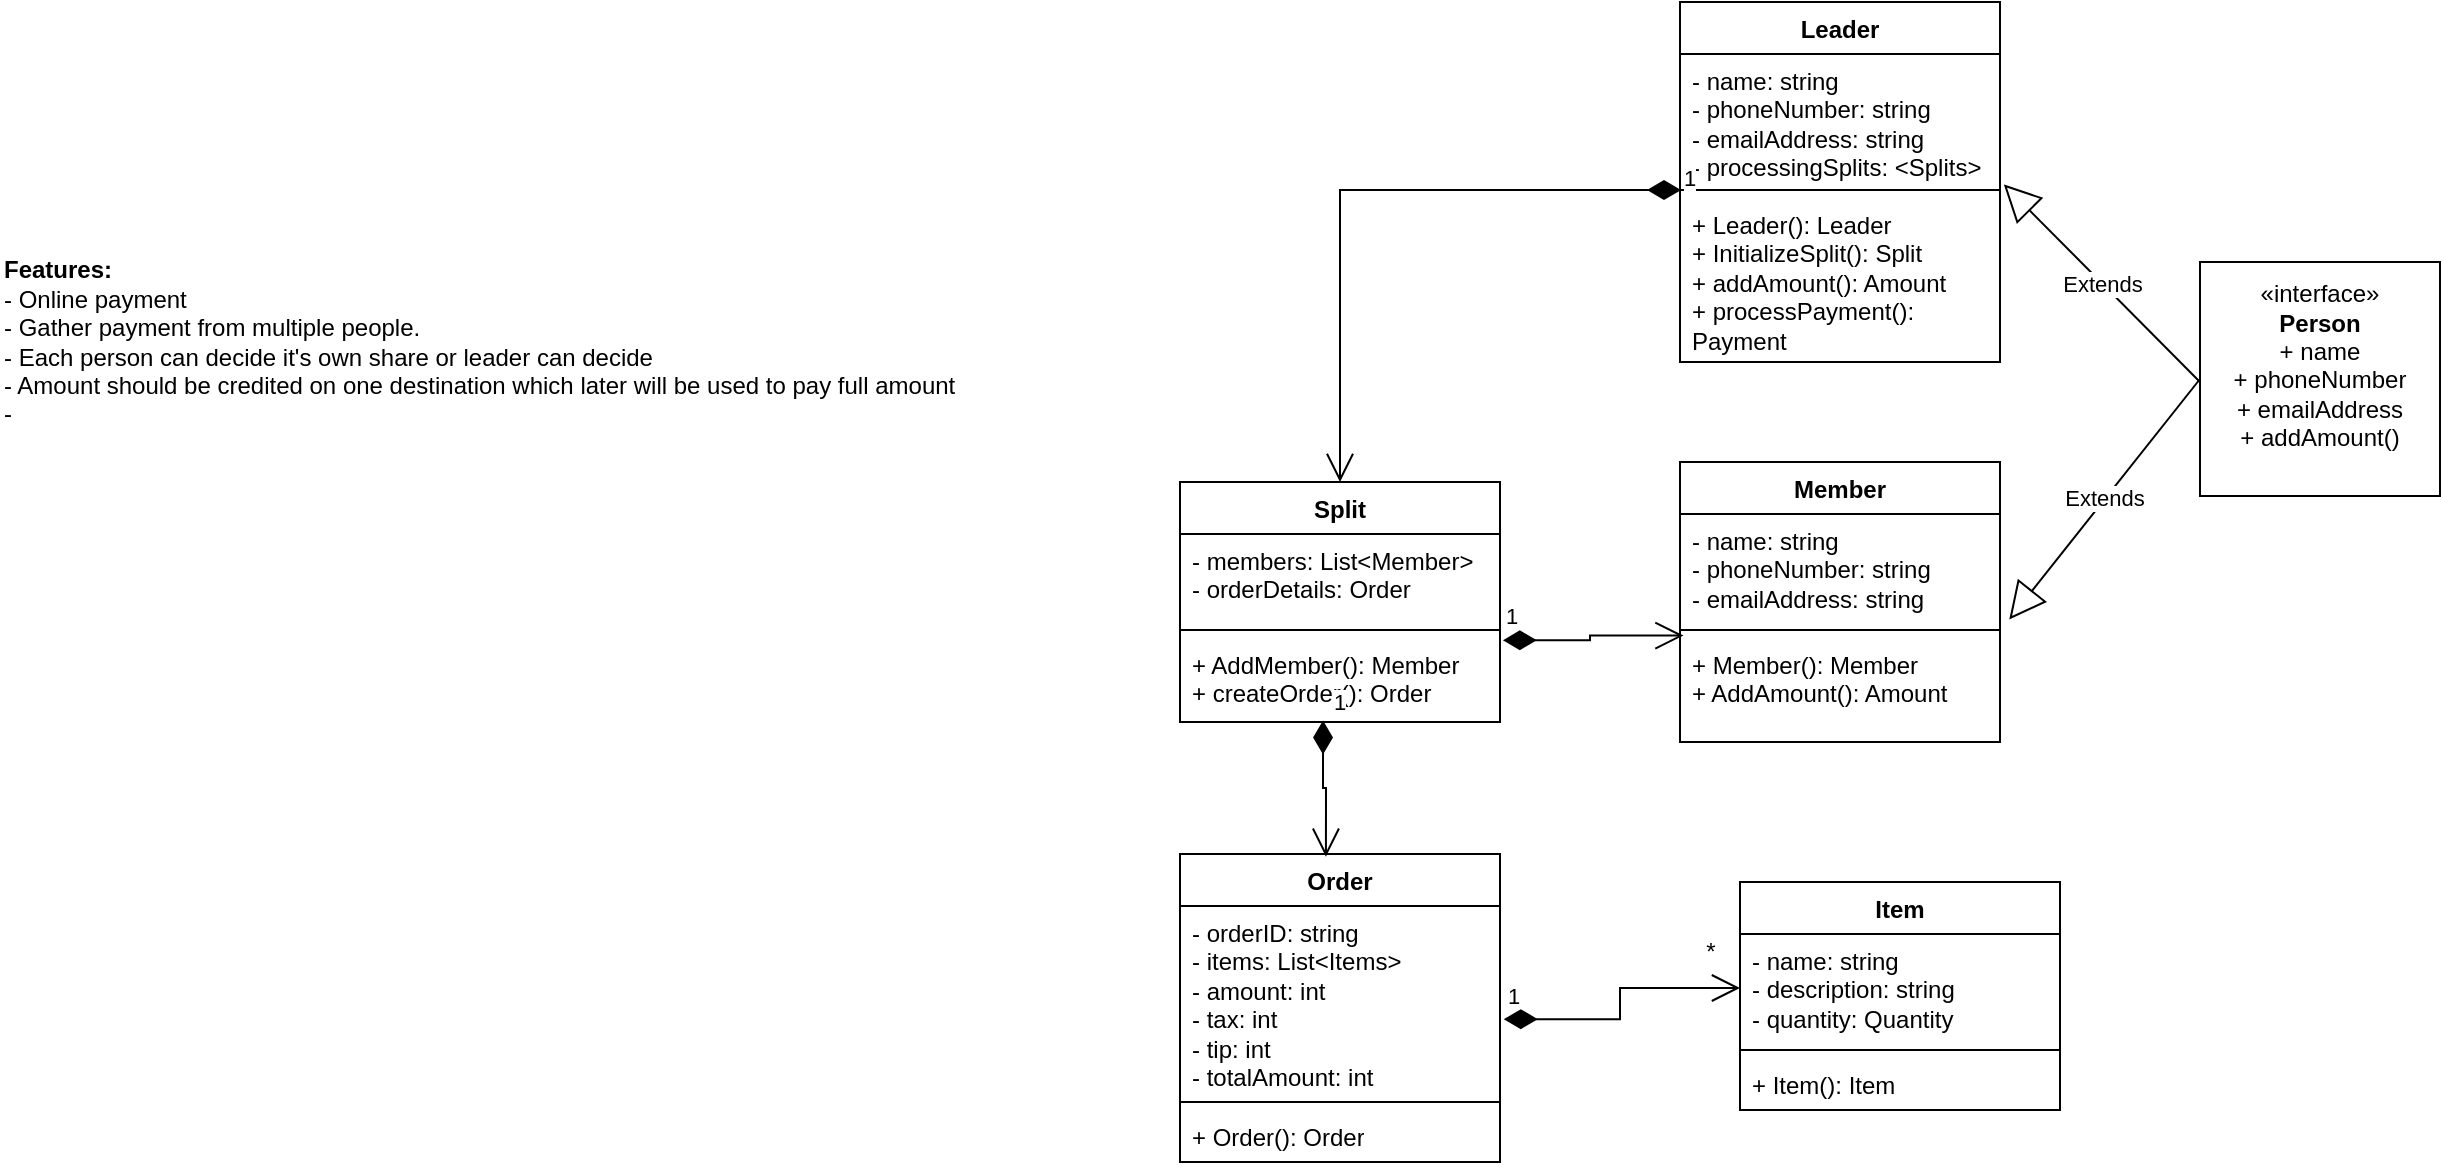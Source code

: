<mxfile version="24.4.13" type="github">
  <diagram id="C5RBs43oDa-KdzZeNtuy" name="Page-1">
    <mxGraphModel dx="1134" dy="1758" grid="1" gridSize="10" guides="1" tooltips="1" connect="1" arrows="1" fold="1" page="1" pageScale="1" pageWidth="827" pageHeight="1169" math="0" shadow="0">
      <root>
        <mxCell id="WIyWlLk6GJQsqaUBKTNV-0" />
        <mxCell id="WIyWlLk6GJQsqaUBKTNV-1" parent="WIyWlLk6GJQsqaUBKTNV-0" />
        <mxCell id="Jd12Q7ok_SYUPN8lM--g-0" value="&lt;b&gt;Features:&lt;/b&gt;&lt;div&gt;- Online payment&lt;/div&gt;&lt;div&gt;- Gather payment from multiple people.&lt;/div&gt;&lt;div&gt;- Each person can decide it&#39;s own share or leader can decide&lt;/div&gt;&lt;div&gt;- Amount should be credited on one destination which later will be used to pay full amount&lt;/div&gt;&lt;div&gt;-&amp;nbsp;&lt;/div&gt;" style="text;html=1;align=left;verticalAlign=middle;resizable=0;points=[];autosize=1;strokeColor=none;fillColor=none;" vertex="1" parent="WIyWlLk6GJQsqaUBKTNV-1">
          <mxGeometry y="-10" width="500" height="100" as="geometry" />
        </mxCell>
        <mxCell id="Jd12Q7ok_SYUPN8lM--g-1" value="«interface»&lt;br&gt;&lt;b&gt;Person&lt;/b&gt;&lt;div&gt;+&lt;b&gt;&amp;nbsp;&lt;/b&gt;name&lt;/div&gt;&lt;div&gt;+ phoneNumber&lt;/div&gt;&lt;div&gt;+ emailAddress&lt;/div&gt;&lt;div&gt;+ addAmount()&lt;/div&gt;&lt;div&gt;&lt;br&gt;&lt;/div&gt;" style="html=1;whiteSpace=wrap;" vertex="1" parent="WIyWlLk6GJQsqaUBKTNV-1">
          <mxGeometry x="1100" width="120" height="117" as="geometry" />
        </mxCell>
        <mxCell id="Jd12Q7ok_SYUPN8lM--g-9" value="Leader" style="swimlane;fontStyle=1;align=center;verticalAlign=top;childLayout=stackLayout;horizontal=1;startSize=26;horizontalStack=0;resizeParent=1;resizeParentMax=0;resizeLast=0;collapsible=1;marginBottom=0;whiteSpace=wrap;html=1;" vertex="1" parent="WIyWlLk6GJQsqaUBKTNV-1">
          <mxGeometry x="840" y="-130" width="160" height="180" as="geometry" />
        </mxCell>
        <mxCell id="Jd12Q7ok_SYUPN8lM--g-10" value="- name: string&lt;div&gt;- phoneNumber: string&lt;/div&gt;&lt;div&gt;- emailAddress: string&lt;/div&gt;&lt;div&gt;- processingSplits: &amp;lt;Splits&amp;gt;&lt;/div&gt;&lt;div&gt;&lt;br&gt;&lt;/div&gt;&lt;div&gt;&lt;br&gt;&lt;/div&gt;" style="text;strokeColor=none;fillColor=none;align=left;verticalAlign=top;spacingLeft=4;spacingRight=4;overflow=hidden;rotatable=0;points=[[0,0.5],[1,0.5]];portConstraint=eastwest;whiteSpace=wrap;html=1;" vertex="1" parent="Jd12Q7ok_SYUPN8lM--g-9">
          <mxGeometry y="26" width="160" height="64" as="geometry" />
        </mxCell>
        <mxCell id="Jd12Q7ok_SYUPN8lM--g-11" value="" style="line;strokeWidth=1;fillColor=none;align=left;verticalAlign=middle;spacingTop=-1;spacingLeft=3;spacingRight=3;rotatable=0;labelPosition=right;points=[];portConstraint=eastwest;strokeColor=inherit;" vertex="1" parent="Jd12Q7ok_SYUPN8lM--g-9">
          <mxGeometry y="90" width="160" height="8" as="geometry" />
        </mxCell>
        <mxCell id="Jd12Q7ok_SYUPN8lM--g-12" value="+ Leader(): Leader&lt;div&gt;+ InitializeSplit(): Split&lt;/div&gt;&lt;div&gt;&lt;span style=&quot;background-color: initial;&quot;&gt;+ addAmount(): Amount&lt;/span&gt;&lt;/div&gt;&lt;div&gt;&lt;span style=&quot;background-color: initial;&quot;&gt;+ processPayment(): Payment&lt;/span&gt;&lt;br&gt;&lt;/div&gt;&lt;div&gt;&lt;br&gt;&lt;/div&gt;" style="text;strokeColor=none;fillColor=none;align=left;verticalAlign=top;spacingLeft=4;spacingRight=4;overflow=hidden;rotatable=0;points=[[0,0.5],[1,0.5]];portConstraint=eastwest;whiteSpace=wrap;html=1;" vertex="1" parent="Jd12Q7ok_SYUPN8lM--g-9">
          <mxGeometry y="98" width="160" height="82" as="geometry" />
        </mxCell>
        <mxCell id="Jd12Q7ok_SYUPN8lM--g-13" value="Member" style="swimlane;fontStyle=1;align=center;verticalAlign=top;childLayout=stackLayout;horizontal=1;startSize=26;horizontalStack=0;resizeParent=1;resizeParentMax=0;resizeLast=0;collapsible=1;marginBottom=0;whiteSpace=wrap;html=1;" vertex="1" parent="WIyWlLk6GJQsqaUBKTNV-1">
          <mxGeometry x="840" y="100" width="160" height="140" as="geometry" />
        </mxCell>
        <mxCell id="Jd12Q7ok_SYUPN8lM--g-14" value="- name: string&lt;div&gt;- phoneNumber: string&lt;/div&gt;&lt;div&gt;- emailAddress: string&lt;/div&gt;&lt;div&gt;&lt;br&gt;&lt;/div&gt;" style="text;strokeColor=none;fillColor=none;align=left;verticalAlign=top;spacingLeft=4;spacingRight=4;overflow=hidden;rotatable=0;points=[[0,0.5],[1,0.5]];portConstraint=eastwest;whiteSpace=wrap;html=1;" vertex="1" parent="Jd12Q7ok_SYUPN8lM--g-13">
          <mxGeometry y="26" width="160" height="54" as="geometry" />
        </mxCell>
        <mxCell id="Jd12Q7ok_SYUPN8lM--g-15" value="" style="line;strokeWidth=1;fillColor=none;align=left;verticalAlign=middle;spacingTop=-1;spacingLeft=3;spacingRight=3;rotatable=0;labelPosition=right;points=[];portConstraint=eastwest;strokeColor=inherit;" vertex="1" parent="Jd12Q7ok_SYUPN8lM--g-13">
          <mxGeometry y="80" width="160" height="8" as="geometry" />
        </mxCell>
        <mxCell id="Jd12Q7ok_SYUPN8lM--g-16" value="+ Member(): Member&lt;div&gt;+ AddAmount(): Amount&lt;br&gt;&lt;/div&gt;" style="text;strokeColor=none;fillColor=none;align=left;verticalAlign=top;spacingLeft=4;spacingRight=4;overflow=hidden;rotatable=0;points=[[0,0.5],[1,0.5]];portConstraint=eastwest;whiteSpace=wrap;html=1;" vertex="1" parent="Jd12Q7ok_SYUPN8lM--g-13">
          <mxGeometry y="88" width="160" height="52" as="geometry" />
        </mxCell>
        <mxCell id="Jd12Q7ok_SYUPN8lM--g-17" value="Order" style="swimlane;fontStyle=1;align=center;verticalAlign=top;childLayout=stackLayout;horizontal=1;startSize=26;horizontalStack=0;resizeParent=1;resizeParentMax=0;resizeLast=0;collapsible=1;marginBottom=0;whiteSpace=wrap;html=1;" vertex="1" parent="WIyWlLk6GJQsqaUBKTNV-1">
          <mxGeometry x="590" y="296" width="160" height="154" as="geometry" />
        </mxCell>
        <mxCell id="Jd12Q7ok_SYUPN8lM--g-18" value="- orderID: string&lt;div&gt;- items: List&amp;lt;Items&amp;gt;&lt;/div&gt;&lt;div&gt;- amount: int&lt;/div&gt;&lt;div&gt;- tax: int&lt;/div&gt;&lt;div&gt;- tip: int&lt;/div&gt;&lt;div&gt;- totalAmount: int&lt;/div&gt;" style="text;strokeColor=none;fillColor=none;align=left;verticalAlign=top;spacingLeft=4;spacingRight=4;overflow=hidden;rotatable=0;points=[[0,0.5],[1,0.5]];portConstraint=eastwest;whiteSpace=wrap;html=1;" vertex="1" parent="Jd12Q7ok_SYUPN8lM--g-17">
          <mxGeometry y="26" width="160" height="94" as="geometry" />
        </mxCell>
        <mxCell id="Jd12Q7ok_SYUPN8lM--g-19" value="" style="line;strokeWidth=1;fillColor=none;align=left;verticalAlign=middle;spacingTop=-1;spacingLeft=3;spacingRight=3;rotatable=0;labelPosition=right;points=[];portConstraint=eastwest;strokeColor=inherit;" vertex="1" parent="Jd12Q7ok_SYUPN8lM--g-17">
          <mxGeometry y="120" width="160" height="8" as="geometry" />
        </mxCell>
        <mxCell id="Jd12Q7ok_SYUPN8lM--g-20" value="+ Order(): Order" style="text;strokeColor=none;fillColor=none;align=left;verticalAlign=top;spacingLeft=4;spacingRight=4;overflow=hidden;rotatable=0;points=[[0,0.5],[1,0.5]];portConstraint=eastwest;whiteSpace=wrap;html=1;" vertex="1" parent="Jd12Q7ok_SYUPN8lM--g-17">
          <mxGeometry y="128" width="160" height="26" as="geometry" />
        </mxCell>
        <mxCell id="Jd12Q7ok_SYUPN8lM--g-21" value="Item" style="swimlane;fontStyle=1;align=center;verticalAlign=top;childLayout=stackLayout;horizontal=1;startSize=26;horizontalStack=0;resizeParent=1;resizeParentMax=0;resizeLast=0;collapsible=1;marginBottom=0;whiteSpace=wrap;html=1;" vertex="1" parent="WIyWlLk6GJQsqaUBKTNV-1">
          <mxGeometry x="870" y="310" width="160" height="114" as="geometry" />
        </mxCell>
        <mxCell id="Jd12Q7ok_SYUPN8lM--g-22" value="- name: string&lt;div&gt;- description: string&lt;/div&gt;&lt;div&gt;- quantity: Quantity&lt;/div&gt;&lt;div&gt;-&amp;nbsp;&lt;/div&gt;" style="text;strokeColor=none;fillColor=none;align=left;verticalAlign=top;spacingLeft=4;spacingRight=4;overflow=hidden;rotatable=0;points=[[0,0.5],[1,0.5]];portConstraint=eastwest;whiteSpace=wrap;html=1;" vertex="1" parent="Jd12Q7ok_SYUPN8lM--g-21">
          <mxGeometry y="26" width="160" height="54" as="geometry" />
        </mxCell>
        <mxCell id="Jd12Q7ok_SYUPN8lM--g-23" value="" style="line;strokeWidth=1;fillColor=none;align=left;verticalAlign=middle;spacingTop=-1;spacingLeft=3;spacingRight=3;rotatable=0;labelPosition=right;points=[];portConstraint=eastwest;strokeColor=inherit;" vertex="1" parent="Jd12Q7ok_SYUPN8lM--g-21">
          <mxGeometry y="80" width="160" height="8" as="geometry" />
        </mxCell>
        <mxCell id="Jd12Q7ok_SYUPN8lM--g-24" value="+ Item(): Item" style="text;strokeColor=none;fillColor=none;align=left;verticalAlign=top;spacingLeft=4;spacingRight=4;overflow=hidden;rotatable=0;points=[[0,0.5],[1,0.5]];portConstraint=eastwest;whiteSpace=wrap;html=1;" vertex="1" parent="Jd12Q7ok_SYUPN8lM--g-21">
          <mxGeometry y="88" width="160" height="26" as="geometry" />
        </mxCell>
        <mxCell id="Jd12Q7ok_SYUPN8lM--g-29" value="Split" style="swimlane;fontStyle=1;align=center;verticalAlign=top;childLayout=stackLayout;horizontal=1;startSize=26;horizontalStack=0;resizeParent=1;resizeParentMax=0;resizeLast=0;collapsible=1;marginBottom=0;whiteSpace=wrap;html=1;" vertex="1" parent="WIyWlLk6GJQsqaUBKTNV-1">
          <mxGeometry x="590" y="110" width="160" height="120" as="geometry" />
        </mxCell>
        <mxCell id="Jd12Q7ok_SYUPN8lM--g-30" value="&lt;div&gt;&lt;span style=&quot;background-color: initial;&quot;&gt;- members: List&amp;lt;Member&amp;gt;&lt;/span&gt;&lt;/div&gt;&lt;div&gt;&lt;span style=&quot;background-color: initial;&quot;&gt;- orderDetails: Order&lt;/span&gt;&lt;/div&gt;" style="text;strokeColor=none;fillColor=none;align=left;verticalAlign=top;spacingLeft=4;spacingRight=4;overflow=hidden;rotatable=0;points=[[0,0.5],[1,0.5]];portConstraint=eastwest;whiteSpace=wrap;html=1;" vertex="1" parent="Jd12Q7ok_SYUPN8lM--g-29">
          <mxGeometry y="26" width="160" height="44" as="geometry" />
        </mxCell>
        <mxCell id="Jd12Q7ok_SYUPN8lM--g-31" value="" style="line;strokeWidth=1;fillColor=none;align=left;verticalAlign=middle;spacingTop=-1;spacingLeft=3;spacingRight=3;rotatable=0;labelPosition=right;points=[];portConstraint=eastwest;strokeColor=inherit;" vertex="1" parent="Jd12Q7ok_SYUPN8lM--g-29">
          <mxGeometry y="70" width="160" height="8" as="geometry" />
        </mxCell>
        <mxCell id="Jd12Q7ok_SYUPN8lM--g-32" value="+ AddMember(): Member&lt;div&gt;+ createOrder(): Order&lt;/div&gt;" style="text;strokeColor=none;fillColor=none;align=left;verticalAlign=top;spacingLeft=4;spacingRight=4;overflow=hidden;rotatable=0;points=[[0,0.5],[1,0.5]];portConstraint=eastwest;whiteSpace=wrap;html=1;" vertex="1" parent="Jd12Q7ok_SYUPN8lM--g-29">
          <mxGeometry y="78" width="160" height="42" as="geometry" />
        </mxCell>
        <mxCell id="Jd12Q7ok_SYUPN8lM--g-36" value="1" style="endArrow=open;html=1;endSize=12;startArrow=diamondThin;startSize=14;startFill=1;edgeStyle=orthogonalEdgeStyle;align=left;verticalAlign=bottom;rounded=0;exitX=1.012;exitY=0.602;exitDx=0;exitDy=0;exitPerimeter=0;entryX=0;entryY=0.5;entryDx=0;entryDy=0;" edge="1" parent="WIyWlLk6GJQsqaUBKTNV-1" source="Jd12Q7ok_SYUPN8lM--g-18" target="Jd12Q7ok_SYUPN8lM--g-22">
          <mxGeometry x="-1" y="3" relative="1" as="geometry">
            <mxPoint x="800" y="410" as="sourcePoint" />
            <mxPoint x="960" y="410" as="targetPoint" />
          </mxGeometry>
        </mxCell>
        <mxCell id="Jd12Q7ok_SYUPN8lM--g-37" value="*" style="text;html=1;align=center;verticalAlign=middle;resizable=0;points=[];autosize=1;strokeColor=none;fillColor=none;" vertex="1" parent="WIyWlLk6GJQsqaUBKTNV-1">
          <mxGeometry x="840" y="330" width="30" height="30" as="geometry" />
        </mxCell>
        <mxCell id="Jd12Q7ok_SYUPN8lM--g-39" value="Extends" style="endArrow=block;endSize=16;endFill=0;html=1;rounded=0;exitX=0;exitY=0.5;exitDx=0;exitDy=0;entryX=1.029;entryY=0.977;entryDx=0;entryDy=0;entryPerimeter=0;" edge="1" parent="WIyWlLk6GJQsqaUBKTNV-1" source="Jd12Q7ok_SYUPN8lM--g-1" target="Jd12Q7ok_SYUPN8lM--g-14">
          <mxGeometry width="160" relative="1" as="geometry">
            <mxPoint x="900" y="90" as="sourcePoint" />
            <mxPoint x="1060" y="90" as="targetPoint" />
          </mxGeometry>
        </mxCell>
        <mxCell id="Jd12Q7ok_SYUPN8lM--g-40" value="Extends" style="endArrow=block;endSize=16;endFill=0;html=1;rounded=0;entryX=1.012;entryY=1.019;entryDx=0;entryDy=0;entryPerimeter=0;" edge="1" parent="WIyWlLk6GJQsqaUBKTNV-1" target="Jd12Q7ok_SYUPN8lM--g-10">
          <mxGeometry width="160" relative="1" as="geometry">
            <mxPoint x="1100" y="60" as="sourcePoint" />
            <mxPoint x="1015" y="189" as="targetPoint" />
          </mxGeometry>
        </mxCell>
        <mxCell id="Jd12Q7ok_SYUPN8lM--g-41" value="1" style="endArrow=open;html=1;endSize=12;startArrow=diamondThin;startSize=14;startFill=1;edgeStyle=orthogonalEdgeStyle;align=left;verticalAlign=bottom;rounded=0;exitX=0.447;exitY=0.983;exitDx=0;exitDy=0;exitPerimeter=0;entryX=0.456;entryY=0.009;entryDx=0;entryDy=0;entryPerimeter=0;" edge="1" parent="WIyWlLk6GJQsqaUBKTNV-1" source="Jd12Q7ok_SYUPN8lM--g-32" target="Jd12Q7ok_SYUPN8lM--g-17">
          <mxGeometry x="-1" y="3" relative="1" as="geometry">
            <mxPoint x="720" y="430" as="sourcePoint" />
            <mxPoint x="880" y="430" as="targetPoint" />
          </mxGeometry>
        </mxCell>
        <mxCell id="Jd12Q7ok_SYUPN8lM--g-42" value="1" style="endArrow=open;html=1;endSize=12;startArrow=diamondThin;startSize=14;startFill=1;edgeStyle=orthogonalEdgeStyle;align=left;verticalAlign=bottom;rounded=0;exitX=0.003;exitY=1.063;exitDx=0;exitDy=0;exitPerimeter=0;" edge="1" parent="WIyWlLk6GJQsqaUBKTNV-1" source="Jd12Q7ok_SYUPN8lM--g-10" target="Jd12Q7ok_SYUPN8lM--g-29">
          <mxGeometry x="-1" y="3" relative="1" as="geometry">
            <mxPoint x="672" y="-40" as="sourcePoint" />
            <mxPoint x="673" y="28" as="targetPoint" />
          </mxGeometry>
        </mxCell>
        <mxCell id="Jd12Q7ok_SYUPN8lM--g-43" value="1" style="endArrow=open;html=1;endSize=12;startArrow=diamondThin;startSize=14;startFill=1;edgeStyle=orthogonalEdgeStyle;align=left;verticalAlign=bottom;rounded=0;exitX=1.009;exitY=0.027;exitDx=0;exitDy=0;exitPerimeter=0;entryX=0.011;entryY=1.126;entryDx=0;entryDy=0;entryPerimeter=0;" edge="1" parent="WIyWlLk6GJQsqaUBKTNV-1" source="Jd12Q7ok_SYUPN8lM--g-32" target="Jd12Q7ok_SYUPN8lM--g-14">
          <mxGeometry x="-1" y="3" relative="1" as="geometry">
            <mxPoint x="690" y="256" as="sourcePoint" />
            <mxPoint x="808" y="240" as="targetPoint" />
          </mxGeometry>
        </mxCell>
      </root>
    </mxGraphModel>
  </diagram>
</mxfile>
